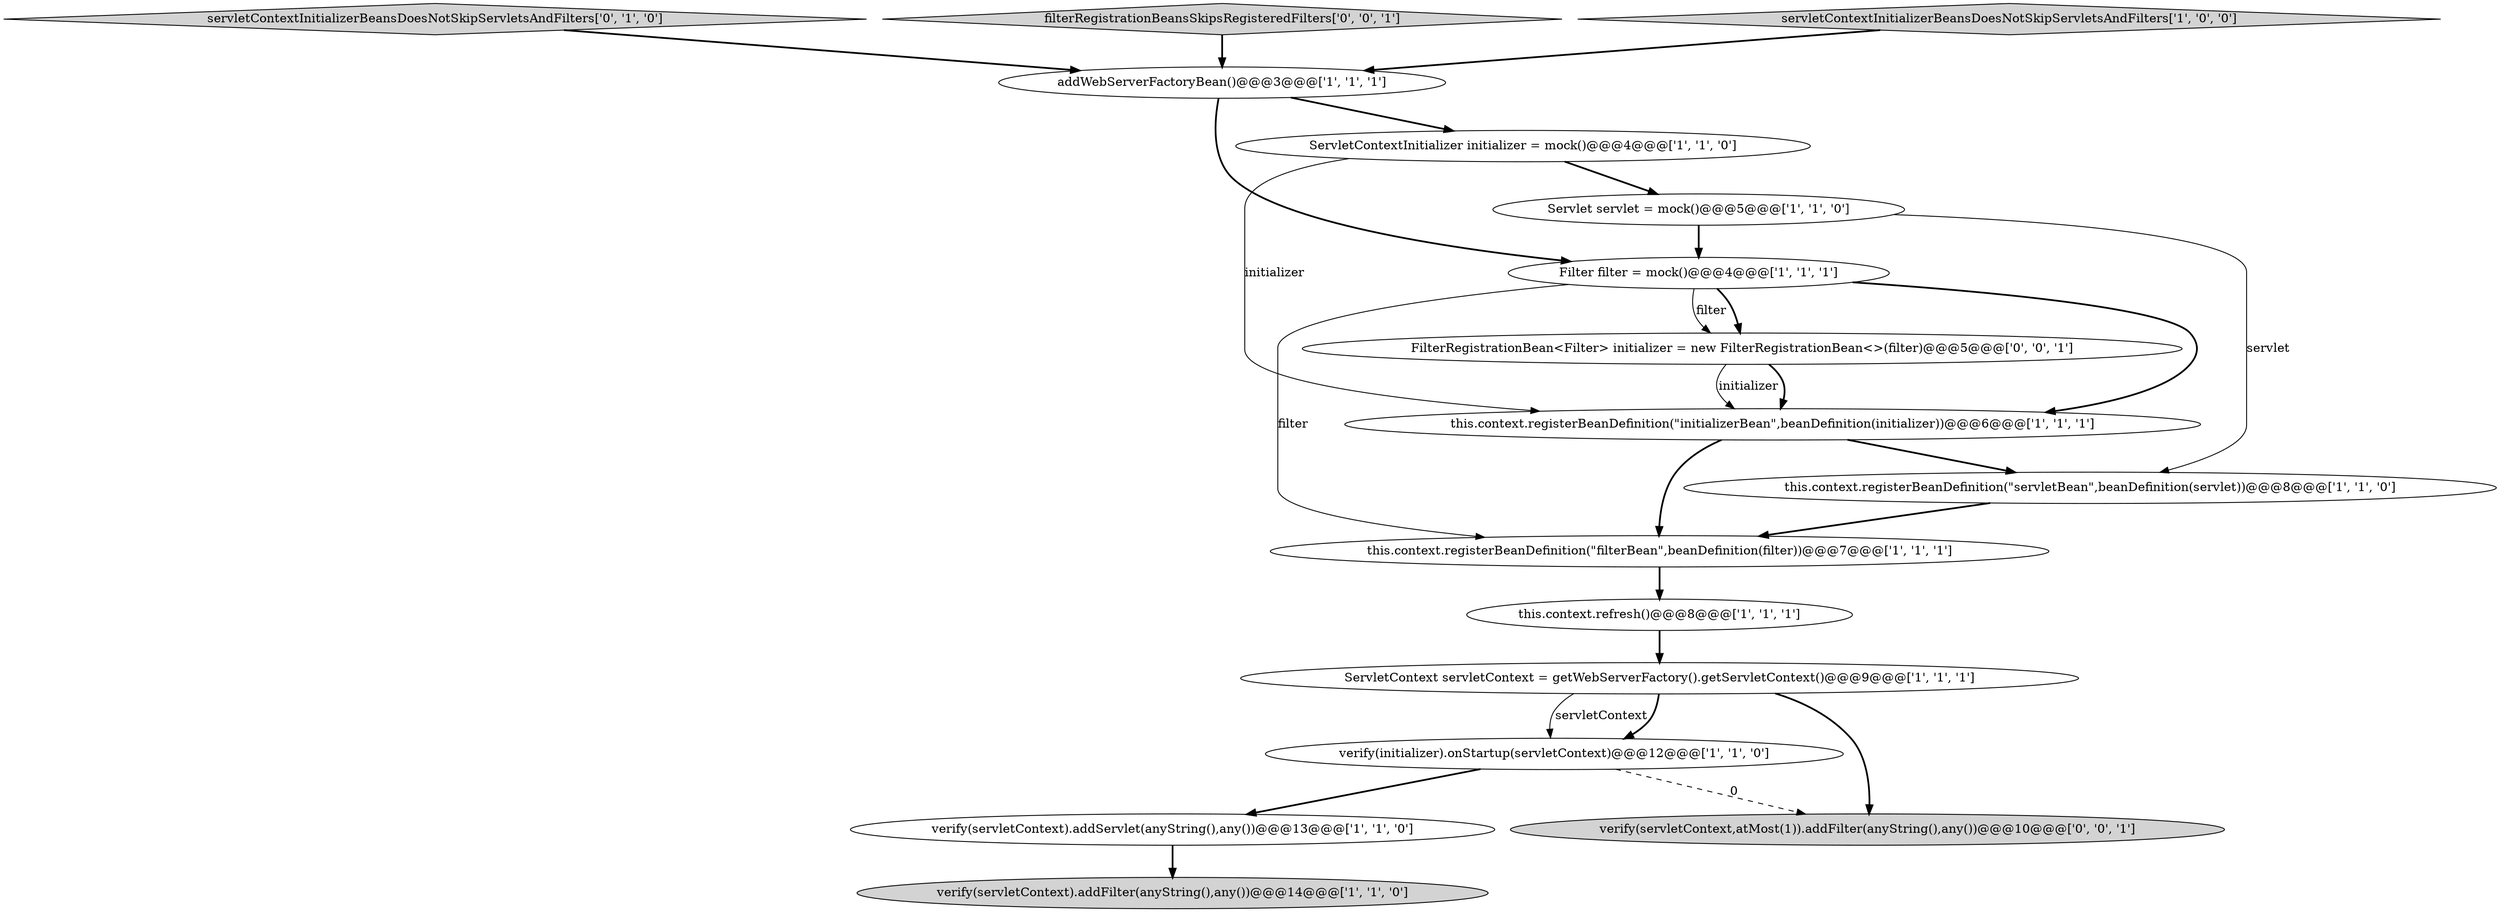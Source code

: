 digraph {
3 [style = filled, label = "Filter filter = mock()@@@4@@@['1', '1', '1']", fillcolor = white, shape = ellipse image = "AAA0AAABBB1BBB"];
7 [style = filled, label = "ServletContext servletContext = getWebServerFactory().getServletContext()@@@9@@@['1', '1', '1']", fillcolor = white, shape = ellipse image = "AAA0AAABBB1BBB"];
11 [style = filled, label = "verify(servletContext).addFilter(anyString(),any())@@@14@@@['1', '1', '0']", fillcolor = lightgray, shape = ellipse image = "AAA0AAABBB1BBB"];
8 [style = filled, label = "this.context.refresh()@@@8@@@['1', '1', '1']", fillcolor = white, shape = ellipse image = "AAA0AAABBB1BBB"];
2 [style = filled, label = "this.context.registerBeanDefinition(\"filterBean\",beanDefinition(filter))@@@7@@@['1', '1', '1']", fillcolor = white, shape = ellipse image = "AAA0AAABBB1BBB"];
15 [style = filled, label = "FilterRegistrationBean<Filter> initializer = new FilterRegistrationBean<>(filter)@@@5@@@['0', '0', '1']", fillcolor = white, shape = ellipse image = "AAA0AAABBB3BBB"];
4 [style = filled, label = "this.context.registerBeanDefinition(\"servletBean\",beanDefinition(servlet))@@@8@@@['1', '1', '0']", fillcolor = white, shape = ellipse image = "AAA0AAABBB1BBB"];
0 [style = filled, label = "addWebServerFactoryBean()@@@3@@@['1', '1', '1']", fillcolor = white, shape = ellipse image = "AAA0AAABBB1BBB"];
10 [style = filled, label = "verify(initializer).onStartup(servletContext)@@@12@@@['1', '1', '0']", fillcolor = white, shape = ellipse image = "AAA0AAABBB1BBB"];
13 [style = filled, label = "servletContextInitializerBeansDoesNotSkipServletsAndFilters['0', '1', '0']", fillcolor = lightgray, shape = diamond image = "AAA0AAABBB2BBB"];
14 [style = filled, label = "filterRegistrationBeansSkipsRegisteredFilters['0', '0', '1']", fillcolor = lightgray, shape = diamond image = "AAA0AAABBB3BBB"];
1 [style = filled, label = "ServletContextInitializer initializer = mock()@@@4@@@['1', '1', '0']", fillcolor = white, shape = ellipse image = "AAA0AAABBB1BBB"];
9 [style = filled, label = "servletContextInitializerBeansDoesNotSkipServletsAndFilters['1', '0', '0']", fillcolor = lightgray, shape = diamond image = "AAA0AAABBB1BBB"];
5 [style = filled, label = "Servlet servlet = mock()@@@5@@@['1', '1', '0']", fillcolor = white, shape = ellipse image = "AAA0AAABBB1BBB"];
16 [style = filled, label = "verify(servletContext,atMost(1)).addFilter(anyString(),any())@@@10@@@['0', '0', '1']", fillcolor = lightgray, shape = ellipse image = "AAA0AAABBB3BBB"];
6 [style = filled, label = "this.context.registerBeanDefinition(\"initializerBean\",beanDefinition(initializer))@@@6@@@['1', '1', '1']", fillcolor = white, shape = ellipse image = "AAA0AAABBB1BBB"];
12 [style = filled, label = "verify(servletContext).addServlet(anyString(),any())@@@13@@@['1', '1', '0']", fillcolor = white, shape = ellipse image = "AAA0AAABBB1BBB"];
1->5 [style = bold, label=""];
5->3 [style = bold, label=""];
0->3 [style = bold, label=""];
7->10 [style = solid, label="servletContext"];
9->0 [style = bold, label=""];
7->10 [style = bold, label=""];
12->11 [style = bold, label=""];
3->6 [style = bold, label=""];
15->6 [style = bold, label=""];
3->15 [style = bold, label=""];
4->2 [style = bold, label=""];
5->4 [style = solid, label="servlet"];
8->7 [style = bold, label=""];
6->2 [style = bold, label=""];
6->4 [style = bold, label=""];
1->6 [style = solid, label="initializer"];
15->6 [style = solid, label="initializer"];
14->0 [style = bold, label=""];
3->15 [style = solid, label="filter"];
10->12 [style = bold, label=""];
0->1 [style = bold, label=""];
7->16 [style = bold, label=""];
3->2 [style = solid, label="filter"];
10->16 [style = dashed, label="0"];
2->8 [style = bold, label=""];
13->0 [style = bold, label=""];
}
